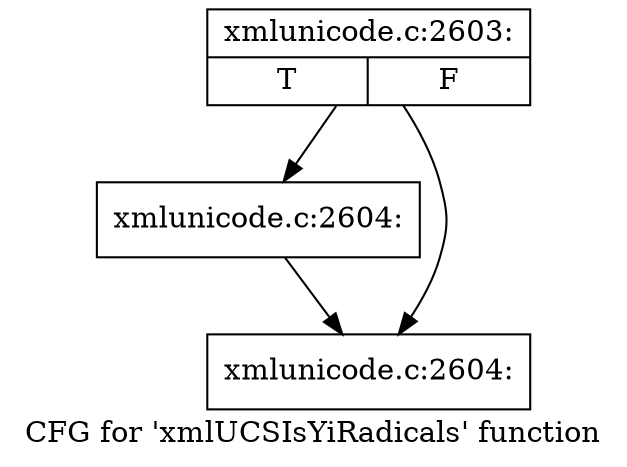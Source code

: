 digraph "CFG for 'xmlUCSIsYiRadicals' function" {
	label="CFG for 'xmlUCSIsYiRadicals' function";

	Node0x4ea6a00 [shape=record,label="{xmlunicode.c:2603:|{<s0>T|<s1>F}}"];
	Node0x4ea6a00 -> Node0x4ea6c40;
	Node0x4ea6a00 -> Node0x4ea6d30;
	Node0x4ea6c40 [shape=record,label="{xmlunicode.c:2604:}"];
	Node0x4ea6c40 -> Node0x4ea6d30;
	Node0x4ea6d30 [shape=record,label="{xmlunicode.c:2604:}"];
}
